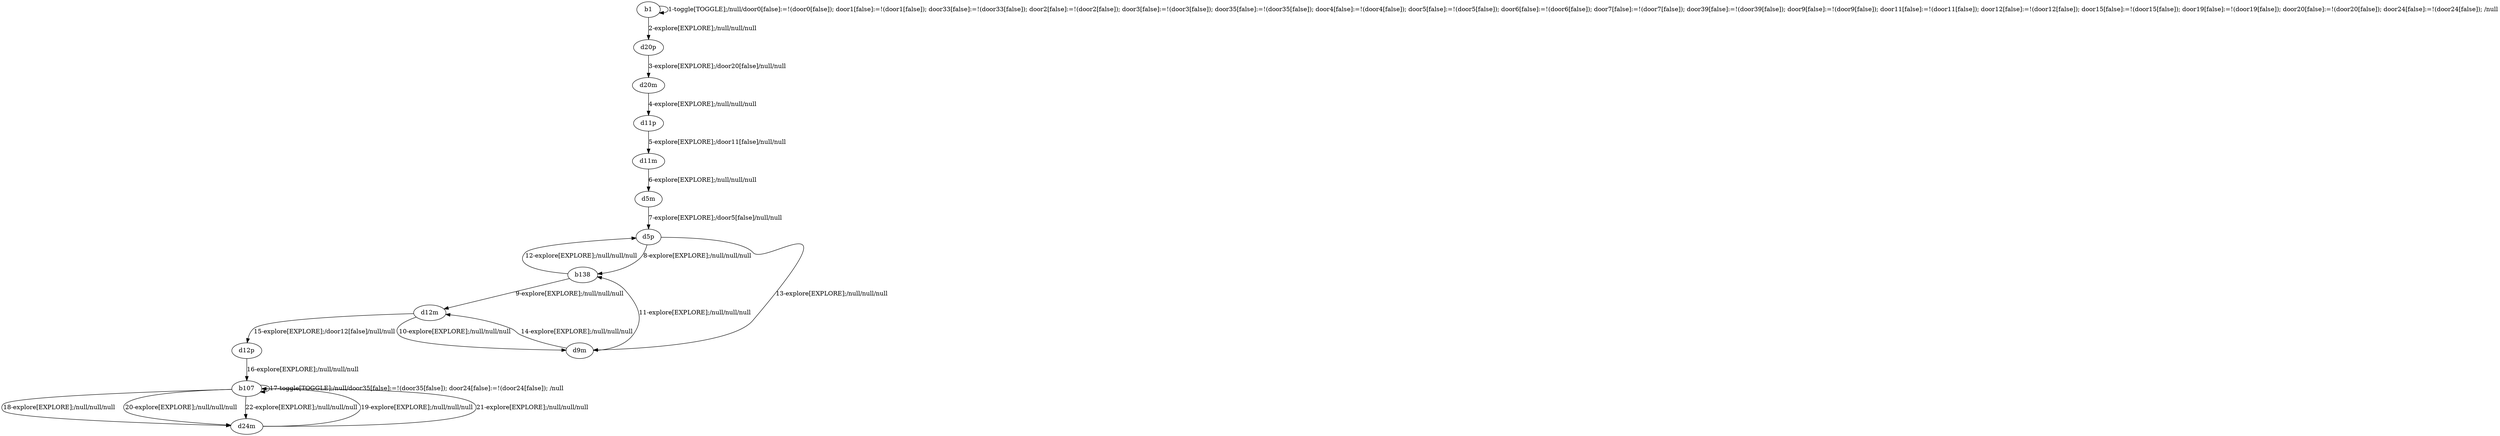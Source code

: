 # Total number of goals covered by this test: 1
# d9m --> b138

digraph g {
"b1" -> "b1" [label = "1-toggle[TOGGLE];/null/door0[false]:=!(door0[false]); door1[false]:=!(door1[false]); door33[false]:=!(door33[false]); door2[false]:=!(door2[false]); door3[false]:=!(door3[false]); door35[false]:=!(door35[false]); door4[false]:=!(door4[false]); door5[false]:=!(door5[false]); door6[false]:=!(door6[false]); door7[false]:=!(door7[false]); door39[false]:=!(door39[false]); door9[false]:=!(door9[false]); door11[false]:=!(door11[false]); door12[false]:=!(door12[false]); door15[false]:=!(door15[false]); door19[false]:=!(door19[false]); door20[false]:=!(door20[false]); door24[false]:=!(door24[false]); /null"];
"b1" -> "d20p" [label = "2-explore[EXPLORE];/null/null/null"];
"d20p" -> "d20m" [label = "3-explore[EXPLORE];/door20[false]/null/null"];
"d20m" -> "d11p" [label = "4-explore[EXPLORE];/null/null/null"];
"d11p" -> "d11m" [label = "5-explore[EXPLORE];/door11[false]/null/null"];
"d11m" -> "d5m" [label = "6-explore[EXPLORE];/null/null/null"];
"d5m" -> "d5p" [label = "7-explore[EXPLORE];/door5[false]/null/null"];
"d5p" -> "b138" [label = "8-explore[EXPLORE];/null/null/null"];
"b138" -> "d12m" [label = "9-explore[EXPLORE];/null/null/null"];
"d12m" -> "d9m" [label = "10-explore[EXPLORE];/null/null/null"];
"d9m" -> "b138" [label = "11-explore[EXPLORE];/null/null/null"];
"b138" -> "d5p" [label = "12-explore[EXPLORE];/null/null/null"];
"d5p" -> "d9m" [label = "13-explore[EXPLORE];/null/null/null"];
"d9m" -> "d12m" [label = "14-explore[EXPLORE];/null/null/null"];
"d12m" -> "d12p" [label = "15-explore[EXPLORE];/door12[false]/null/null"];
"d12p" -> "b107" [label = "16-explore[EXPLORE];/null/null/null"];
"b107" -> "b107" [label = "17-toggle[TOGGLE];/null/door35[false]:=!(door35[false]); door24[false]:=!(door24[false]); /null"];
"b107" -> "d24m" [label = "18-explore[EXPLORE];/null/null/null"];
"d24m" -> "b107" [label = "19-explore[EXPLORE];/null/null/null"];
"b107" -> "d24m" [label = "20-explore[EXPLORE];/null/null/null"];
"d24m" -> "b107" [label = "21-explore[EXPLORE];/null/null/null"];
"b107" -> "d24m" [label = "22-explore[EXPLORE];/null/null/null"];
}
